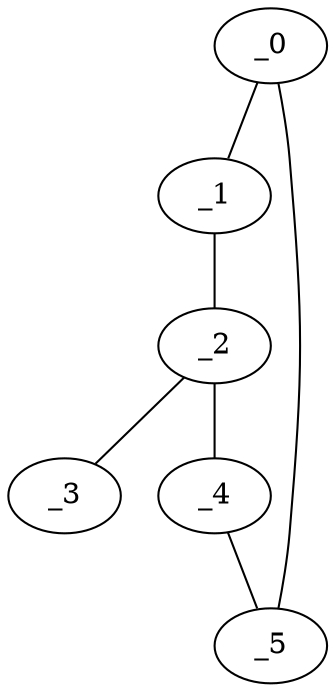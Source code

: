 graph HP1_0118 {
	_0	 [x="1.02601",
		y="2.84037"];
	_1	 [x="0.692595",
		y="0.519457"];
	_0 -- _1;
	_5	 [x="1.89933",
		y="1.49137"];
	_0 -- _5;
	_2	 [x="2.43464",
		y="0.6883"];
	_1 -- _2;
	_3	 [x="2.92597",
		y="2.75493"];
	_2 -- _3;
	_4	 [x="0.732582",
		y="1.75333"];
	_2 -- _4;
	_4 -- _5;
}
